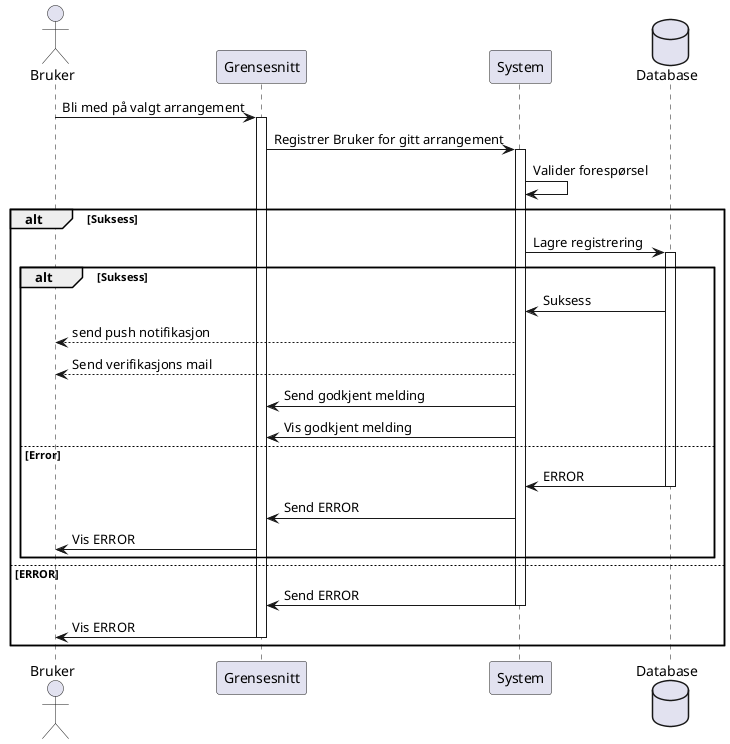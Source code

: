 @startuml
actor Bruker
participant Grensesnitt
participant System
database Database

Bruker -> Grensesnitt: Bli med på valgt arrangement
activate Grensesnitt
Grensesnitt -> System: Registrer Bruker for gitt arrangement
activate System
System -> System: Valider forespørsel

alt Suksess
    System -> Database: Lagre registrering
    activate Database
    alt Suksess
    Database -> System: Suksess
    System --> Bruker: send push notifikasjon
    System --> Bruker: Send verifikasjons mail
    System -> Grensesnitt: Send godkjent melding
    System -> Grensesnitt: Vis godkjent melding

    else Error
    Database -> System: ERROR
    deactivate Database
    System -> Grensesnitt: Send ERROR
    Grensesnitt -> Bruker: Vis ERROR
    end
else ERROR
    System -> Grensesnitt: Send ERROR
    deactivate System
    Grensesnitt -> Bruker: Vis ERROR
    deactivate Grensesnitt
end
@enduml